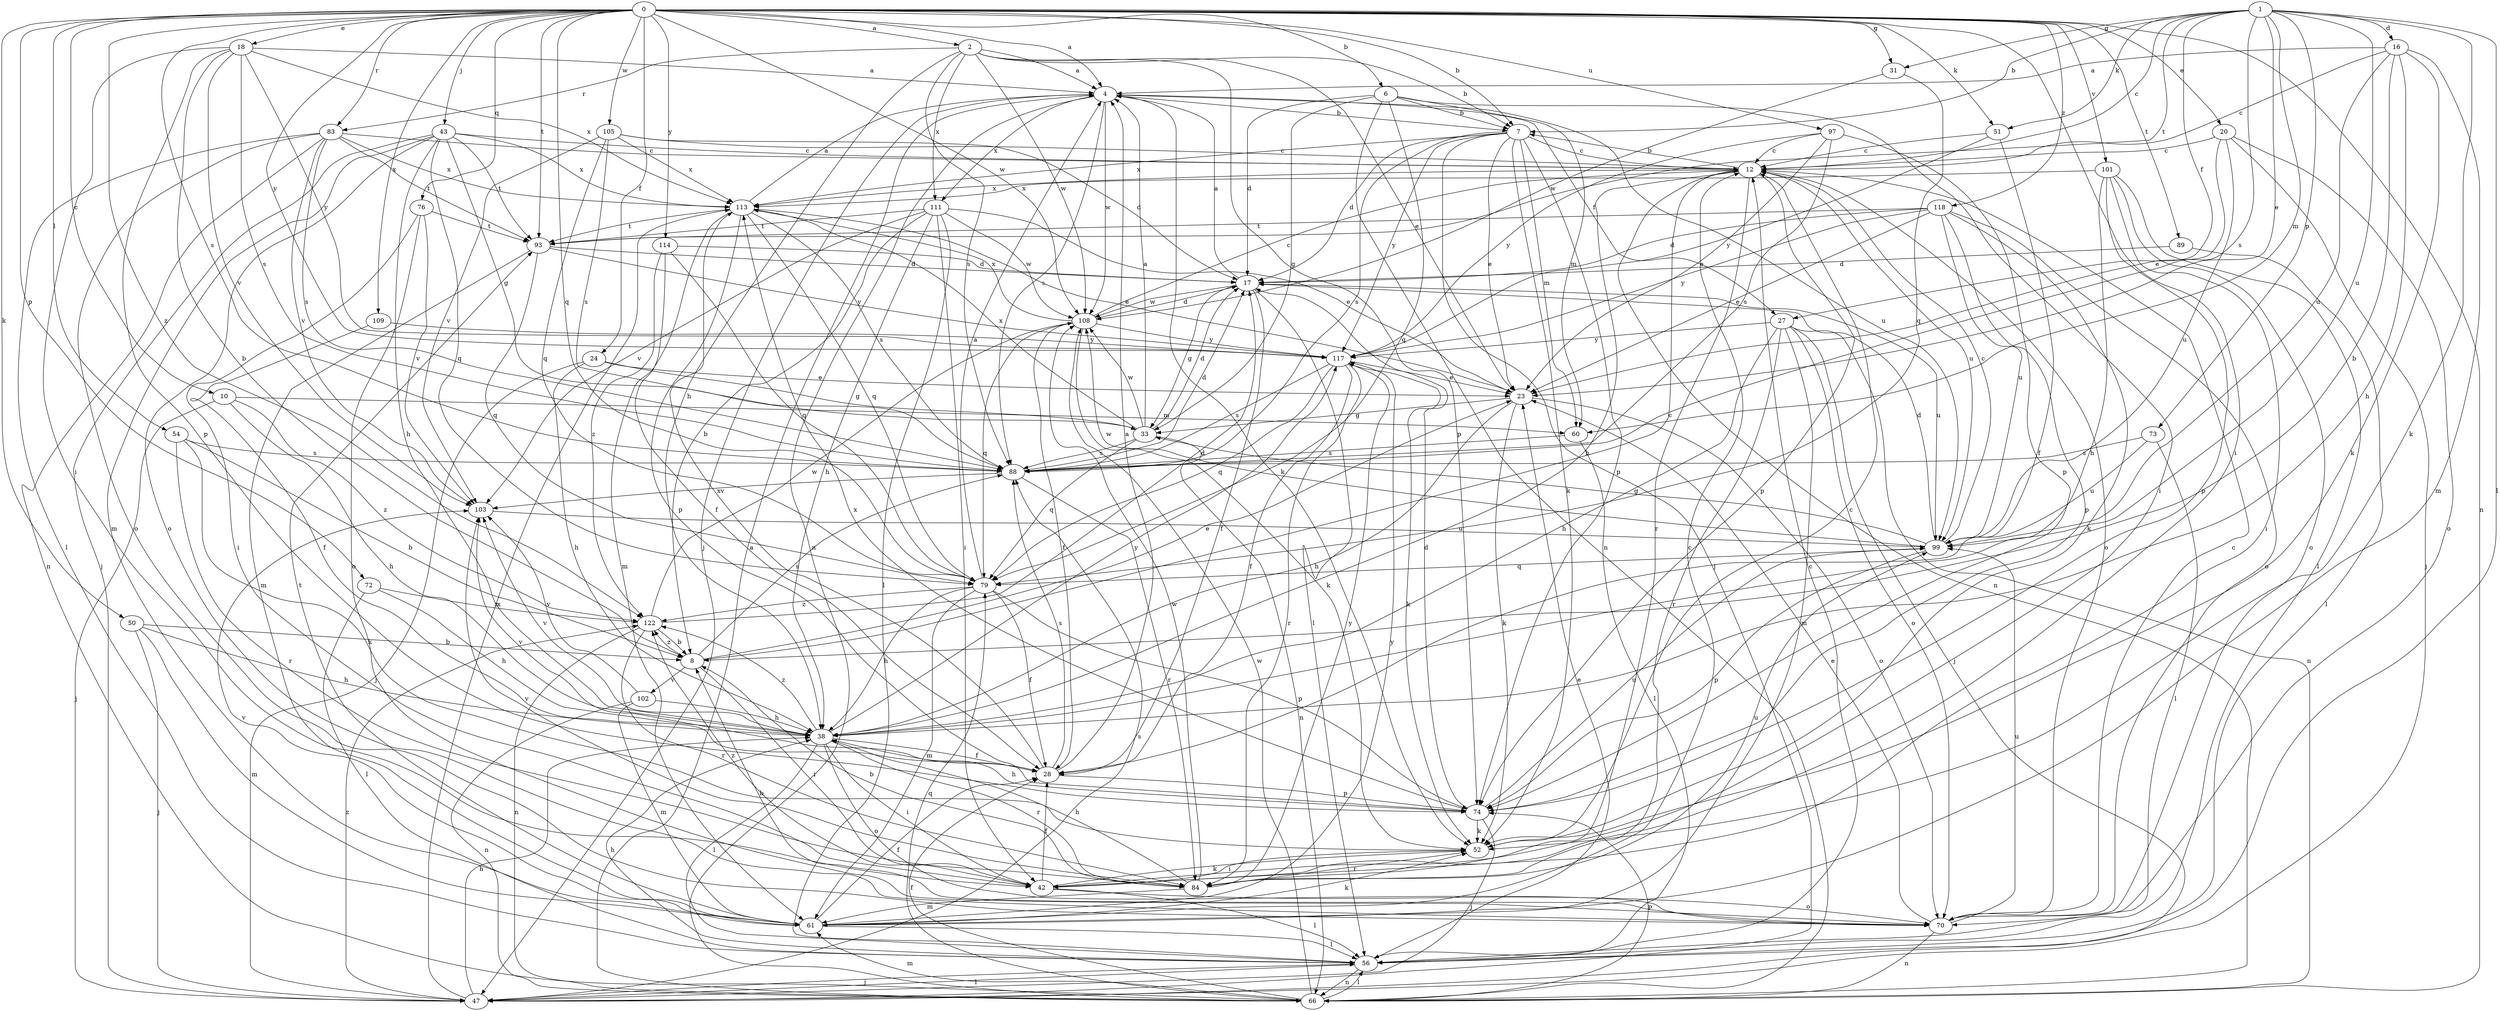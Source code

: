 strict digraph  {
0;
1;
2;
4;
6;
7;
8;
10;
12;
16;
17;
18;
20;
23;
24;
27;
28;
31;
33;
38;
42;
43;
47;
50;
51;
52;
54;
56;
60;
61;
66;
70;
72;
73;
74;
76;
79;
83;
84;
88;
89;
93;
97;
99;
101;
102;
103;
105;
108;
109;
111;
113;
114;
117;
118;
122;
0 -> 2  [label=a];
0 -> 4  [label=a];
0 -> 6  [label=b];
0 -> 7  [label=b];
0 -> 10  [label=c];
0 -> 18  [label=e];
0 -> 20  [label=e];
0 -> 24  [label=f];
0 -> 31  [label=g];
0 -> 42  [label=i];
0 -> 43  [label=j];
0 -> 50  [label=k];
0 -> 51  [label=k];
0 -> 54  [label=l];
0 -> 66  [label=n];
0 -> 72  [label=p];
0 -> 76  [label=q];
0 -> 79  [label=q];
0 -> 83  [label=r];
0 -> 88  [label=s];
0 -> 89  [label=t];
0 -> 93  [label=t];
0 -> 97  [label=u];
0 -> 101  [label=v];
0 -> 105  [label=w];
0 -> 108  [label=w];
0 -> 109  [label=x];
0 -> 114  [label=y];
0 -> 117  [label=y];
0 -> 118  [label=z];
0 -> 122  [label=z];
1 -> 7  [label=b];
1 -> 12  [label=c];
1 -> 16  [label=d];
1 -> 23  [label=e];
1 -> 27  [label=f];
1 -> 31  [label=g];
1 -> 51  [label=k];
1 -> 52  [label=k];
1 -> 56  [label=l];
1 -> 60  [label=m];
1 -> 73  [label=p];
1 -> 88  [label=s];
1 -> 93  [label=t];
1 -> 99  [label=u];
2 -> 4  [label=a];
2 -> 7  [label=b];
2 -> 23  [label=e];
2 -> 38  [label=h];
2 -> 74  [label=p];
2 -> 83  [label=r];
2 -> 88  [label=s];
2 -> 108  [label=w];
2 -> 111  [label=x];
4 -> 7  [label=b];
4 -> 27  [label=f];
4 -> 47  [label=j];
4 -> 52  [label=k];
4 -> 66  [label=n];
4 -> 88  [label=s];
4 -> 99  [label=u];
4 -> 108  [label=w];
4 -> 111  [label=x];
6 -> 7  [label=b];
6 -> 17  [label=d];
6 -> 33  [label=g];
6 -> 42  [label=i];
6 -> 60  [label=m];
6 -> 66  [label=n];
6 -> 79  [label=q];
7 -> 12  [label=c];
7 -> 17  [label=d];
7 -> 23  [label=e];
7 -> 47  [label=j];
7 -> 52  [label=k];
7 -> 60  [label=m];
7 -> 74  [label=p];
7 -> 88  [label=s];
7 -> 113  [label=x];
7 -> 117  [label=y];
8 -> 12  [label=c];
8 -> 23  [label=e];
8 -> 42  [label=i];
8 -> 88  [label=s];
8 -> 102  [label=v];
8 -> 122  [label=z];
10 -> 38  [label=h];
10 -> 47  [label=j];
10 -> 60  [label=m];
10 -> 122  [label=z];
12 -> 7  [label=b];
12 -> 38  [label=h];
12 -> 66  [label=n];
12 -> 70  [label=o];
12 -> 74  [label=p];
12 -> 84  [label=r];
12 -> 99  [label=u];
12 -> 113  [label=x];
16 -> 4  [label=a];
16 -> 8  [label=b];
16 -> 12  [label=c];
16 -> 38  [label=h];
16 -> 52  [label=k];
16 -> 61  [label=m];
16 -> 99  [label=u];
17 -> 4  [label=a];
17 -> 28  [label=f];
17 -> 33  [label=g];
17 -> 56  [label=l];
17 -> 99  [label=u];
17 -> 108  [label=w];
18 -> 4  [label=a];
18 -> 8  [label=b];
18 -> 42  [label=i];
18 -> 74  [label=p];
18 -> 88  [label=s];
18 -> 103  [label=v];
18 -> 113  [label=x];
18 -> 117  [label=y];
20 -> 12  [label=c];
20 -> 23  [label=e];
20 -> 47  [label=j];
20 -> 70  [label=o];
20 -> 99  [label=u];
23 -> 33  [label=g];
23 -> 38  [label=h];
23 -> 52  [label=k];
23 -> 70  [label=o];
24 -> 23  [label=e];
24 -> 33  [label=g];
24 -> 38  [label=h];
24 -> 47  [label=j];
27 -> 38  [label=h];
27 -> 47  [label=j];
27 -> 61  [label=m];
27 -> 66  [label=n];
27 -> 70  [label=o];
27 -> 84  [label=r];
27 -> 117  [label=y];
28 -> 4  [label=a];
28 -> 74  [label=p];
28 -> 88  [label=s];
28 -> 103  [label=v];
28 -> 113  [label=x];
31 -> 79  [label=q];
31 -> 108  [label=w];
33 -> 4  [label=a];
33 -> 17  [label=d];
33 -> 66  [label=n];
33 -> 79  [label=q];
33 -> 88  [label=s];
33 -> 108  [label=w];
33 -> 113  [label=x];
38 -> 28  [label=f];
38 -> 42  [label=i];
38 -> 56  [label=l];
38 -> 70  [label=o];
38 -> 84  [label=r];
38 -> 103  [label=v];
38 -> 117  [label=y];
38 -> 122  [label=z];
42 -> 28  [label=f];
42 -> 52  [label=k];
42 -> 56  [label=l];
42 -> 70  [label=o];
42 -> 122  [label=z];
43 -> 12  [label=c];
43 -> 33  [label=g];
43 -> 38  [label=h];
43 -> 47  [label=j];
43 -> 61  [label=m];
43 -> 70  [label=o];
43 -> 79  [label=q];
43 -> 93  [label=t];
43 -> 113  [label=x];
47 -> 38  [label=h];
47 -> 56  [label=l];
47 -> 88  [label=s];
47 -> 113  [label=x];
47 -> 122  [label=z];
50 -> 8  [label=b];
50 -> 38  [label=h];
50 -> 47  [label=j];
50 -> 61  [label=m];
51 -> 12  [label=c];
51 -> 28  [label=f];
51 -> 117  [label=y];
52 -> 12  [label=c];
52 -> 42  [label=i];
52 -> 84  [label=r];
54 -> 8  [label=b];
54 -> 52  [label=k];
54 -> 84  [label=r];
54 -> 88  [label=s];
56 -> 12  [label=c];
56 -> 23  [label=e];
56 -> 38  [label=h];
56 -> 47  [label=j];
56 -> 66  [label=n];
60 -> 56  [label=l];
60 -> 88  [label=s];
61 -> 12  [label=c];
61 -> 28  [label=f];
61 -> 52  [label=k];
61 -> 56  [label=l];
61 -> 93  [label=t];
61 -> 103  [label=v];
61 -> 117  [label=y];
66 -> 4  [label=a];
66 -> 28  [label=f];
66 -> 56  [label=l];
66 -> 61  [label=m];
66 -> 74  [label=p];
66 -> 79  [label=q];
66 -> 108  [label=w];
70 -> 8  [label=b];
70 -> 12  [label=c];
70 -> 23  [label=e];
70 -> 66  [label=n];
70 -> 99  [label=u];
72 -> 38  [label=h];
72 -> 56  [label=l];
72 -> 122  [label=z];
73 -> 56  [label=l];
73 -> 88  [label=s];
73 -> 99  [label=u];
74 -> 17  [label=d];
74 -> 38  [label=h];
74 -> 47  [label=j];
74 -> 52  [label=k];
74 -> 99  [label=u];
74 -> 113  [label=x];
76 -> 42  [label=i];
76 -> 70  [label=o];
76 -> 93  [label=t];
76 -> 103  [label=v];
79 -> 4  [label=a];
79 -> 28  [label=f];
79 -> 38  [label=h];
79 -> 61  [label=m];
79 -> 74  [label=p];
79 -> 122  [label=z];
83 -> 12  [label=c];
83 -> 56  [label=l];
83 -> 66  [label=n];
83 -> 70  [label=o];
83 -> 88  [label=s];
83 -> 93  [label=t];
83 -> 103  [label=v];
83 -> 113  [label=x];
84 -> 8  [label=b];
84 -> 38  [label=h];
84 -> 61  [label=m];
84 -> 99  [label=u];
84 -> 103  [label=v];
84 -> 108  [label=w];
84 -> 117  [label=y];
88 -> 17  [label=d];
88 -> 84  [label=r];
88 -> 103  [label=v];
89 -> 17  [label=d];
89 -> 56  [label=l];
93 -> 17  [label=d];
93 -> 61  [label=m];
93 -> 79  [label=q];
93 -> 117  [label=y];
97 -> 12  [label=c];
97 -> 23  [label=e];
97 -> 74  [label=p];
97 -> 88  [label=s];
97 -> 117  [label=y];
99 -> 12  [label=c];
99 -> 17  [label=d];
99 -> 33  [label=g];
99 -> 74  [label=p];
99 -> 79  [label=q];
99 -> 108  [label=w];
101 -> 38  [label=h];
101 -> 42  [label=i];
101 -> 56  [label=l];
101 -> 70  [label=o];
101 -> 74  [label=p];
101 -> 113  [label=x];
102 -> 38  [label=h];
102 -> 61  [label=m];
102 -> 66  [label=n];
102 -> 103  [label=v];
103 -> 99  [label=u];
105 -> 12  [label=c];
105 -> 17  [label=d];
105 -> 79  [label=q];
105 -> 88  [label=s];
105 -> 103  [label=v];
105 -> 113  [label=x];
108 -> 12  [label=c];
108 -> 17  [label=d];
108 -> 28  [label=f];
108 -> 52  [label=k];
108 -> 79  [label=q];
108 -> 113  [label=x];
108 -> 117  [label=y];
109 -> 28  [label=f];
109 -> 117  [label=y];
111 -> 8  [label=b];
111 -> 23  [label=e];
111 -> 38  [label=h];
111 -> 42  [label=i];
111 -> 56  [label=l];
111 -> 93  [label=t];
111 -> 103  [label=v];
111 -> 108  [label=w];
113 -> 4  [label=a];
113 -> 23  [label=e];
113 -> 61  [label=m];
113 -> 74  [label=p];
113 -> 79  [label=q];
113 -> 88  [label=s];
113 -> 93  [label=t];
114 -> 17  [label=d];
114 -> 28  [label=f];
114 -> 79  [label=q];
114 -> 122  [label=z];
117 -> 23  [label=e];
117 -> 28  [label=f];
117 -> 52  [label=k];
117 -> 79  [label=q];
117 -> 84  [label=r];
117 -> 88  [label=s];
118 -> 17  [label=d];
118 -> 23  [label=e];
118 -> 52  [label=k];
118 -> 70  [label=o];
118 -> 74  [label=p];
118 -> 93  [label=t];
118 -> 99  [label=u];
118 -> 117  [label=y];
122 -> 8  [label=b];
122 -> 17  [label=d];
122 -> 66  [label=n];
122 -> 84  [label=r];
122 -> 108  [label=w];
}
